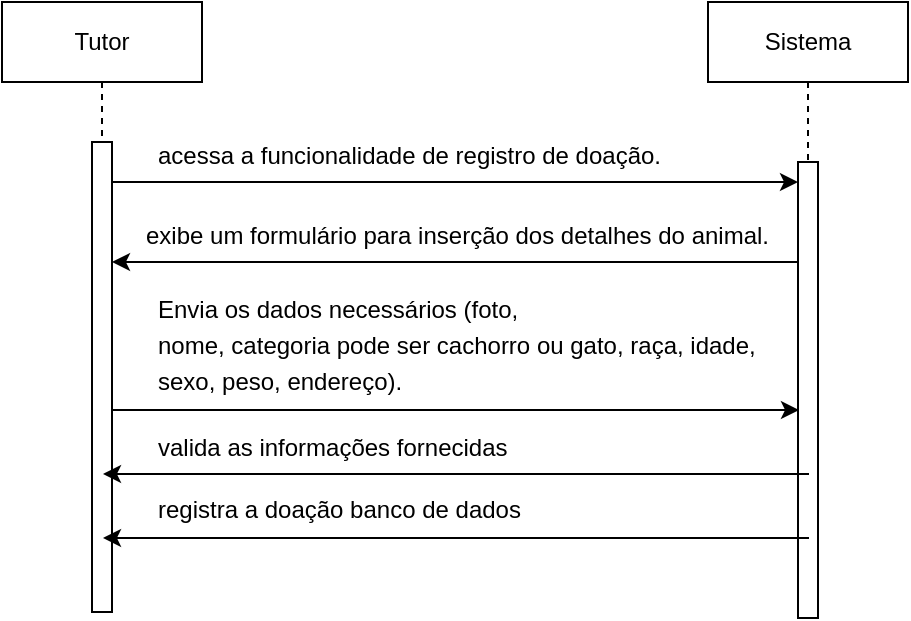 <mxfile version="24.8.2">
  <diagram name="Page-1" id="2YBvvXClWsGukQMizWep">
    <mxGraphModel dx="1120" dy="460" grid="0" gridSize="10" guides="1" tooltips="1" connect="1" arrows="1" fold="1" page="0" pageScale="1" pageWidth="850" pageHeight="1100" math="0" shadow="0">
      <root>
        <mxCell id="0" />
        <mxCell id="1" parent="0" />
        <mxCell id="CPR8kBzrSgz2_kOxYMQ9-1" value="Tutor" style="shape=umlLifeline;perimeter=lifelinePerimeter;whiteSpace=wrap;html=1;container=0;dropTarget=0;collapsible=0;recursiveResize=0;outlineConnect=0;portConstraint=eastwest;newEdgeStyle={&quot;edgeStyle&quot;:&quot;elbowEdgeStyle&quot;,&quot;elbow&quot;:&quot;vertical&quot;,&quot;curved&quot;:0,&quot;rounded&quot;:0};" parent="1" vertex="1">
          <mxGeometry x="40" y="40" width="100" height="305" as="geometry" />
        </mxCell>
        <mxCell id="CPR8kBzrSgz2_kOxYMQ9-2" value="" style="html=1;points=[];perimeter=orthogonalPerimeter;outlineConnect=0;targetShapes=umlLifeline;portConstraint=eastwest;newEdgeStyle={&quot;edgeStyle&quot;:&quot;elbowEdgeStyle&quot;,&quot;elbow&quot;:&quot;vertical&quot;,&quot;curved&quot;:0,&quot;rounded&quot;:0};" parent="CPR8kBzrSgz2_kOxYMQ9-1" vertex="1">
          <mxGeometry x="45" y="70" width="10" height="235" as="geometry" />
        </mxCell>
        <mxCell id="CPR8kBzrSgz2_kOxYMQ9-3" value="Sistema" style="shape=umlLifeline;perimeter=lifelinePerimeter;whiteSpace=wrap;html=1;container=0;dropTarget=0;collapsible=0;recursiveResize=0;outlineConnect=0;portConstraint=eastwest;newEdgeStyle={&quot;edgeStyle&quot;:&quot;elbowEdgeStyle&quot;,&quot;elbow&quot;:&quot;vertical&quot;,&quot;curved&quot;:0,&quot;rounded&quot;:0};" parent="1" vertex="1">
          <mxGeometry x="393" y="40" width="100" height="308" as="geometry" />
        </mxCell>
        <mxCell id="CPR8kBzrSgz2_kOxYMQ9-4" value="" style="html=1;points=[];perimeter=orthogonalPerimeter;outlineConnect=0;targetShapes=umlLifeline;portConstraint=eastwest;newEdgeStyle={&quot;edgeStyle&quot;:&quot;elbowEdgeStyle&quot;,&quot;elbow&quot;:&quot;vertical&quot;,&quot;curved&quot;:0,&quot;rounded&quot;:0};" parent="CPR8kBzrSgz2_kOxYMQ9-3" vertex="1">
          <mxGeometry x="45" y="80" width="10" height="228" as="geometry" />
        </mxCell>
        <mxCell id="CPR8kBzrSgz2_kOxYMQ9-5" value="" style="endArrow=classic;html=1;rounded=0;" parent="1" target="CPR8kBzrSgz2_kOxYMQ9-4" edge="1">
          <mxGeometry width="50" height="50" relative="1" as="geometry">
            <mxPoint x="95" y="130" as="sourcePoint" />
            <mxPoint x="325" y="130" as="targetPoint" />
          </mxGeometry>
        </mxCell>
        <mxCell id="CPR8kBzrSgz2_kOxYMQ9-6" value="&lt;div&gt;acessa a funcionalidade de registro de doação.&lt;/div&gt;&lt;div&gt;&lt;br&gt;&lt;/div&gt;" style="text;whiteSpace=wrap;html=1;" parent="1" vertex="1">
          <mxGeometry x="116" y="103" width="264" height="40" as="geometry" />
        </mxCell>
        <mxCell id="CPR8kBzrSgz2_kOxYMQ9-7" value="" style="endArrow=classic;html=1;rounded=0;" parent="1" source="CPR8kBzrSgz2_kOxYMQ9-4" edge="1">
          <mxGeometry width="50" height="50" relative="1" as="geometry">
            <mxPoint x="325" y="170" as="sourcePoint" />
            <mxPoint x="95" y="170" as="targetPoint" />
          </mxGeometry>
        </mxCell>
        <mxCell id="CPR8kBzrSgz2_kOxYMQ9-8" value="&lt;div&gt;exibe um formulário para inserção dos detalhes do animal.&lt;/div&gt;&lt;div&gt;&lt;br&gt;&lt;/div&gt;" style="text;whiteSpace=wrap;html=1;" parent="1" vertex="1">
          <mxGeometry x="110" y="143" width="339" height="40" as="geometry" />
        </mxCell>
        <mxCell id="CPR8kBzrSgz2_kOxYMQ9-9" value="" style="endArrow=classic;html=1;rounded=0;" parent="1" edge="1">
          <mxGeometry width="50" height="50" relative="1" as="geometry">
            <mxPoint x="95.5" y="244" as="sourcePoint" />
            <mxPoint x="438.5" y="244" as="targetPoint" />
            <Array as="points">
              <mxPoint x="250.5" y="244" />
            </Array>
          </mxGeometry>
        </mxCell>
        <mxCell id="CPR8kBzrSgz2_kOxYMQ9-10" value="&lt;div&gt;&lt;font style=&quot;font-size: 12px;&quot;&gt;Envia os dados necessários (&lt;span style=&quot;line-height: 150%;&quot;&gt;foto,&lt;br&gt;nome, categoria pode ser cachorro ou gato, raça, idade, sexo, peso, endereço&lt;/span&gt;).&lt;/font&gt;&lt;/div&gt;&lt;div&gt;&lt;br&gt;&lt;/div&gt;" style="text;whiteSpace=wrap;html=1;" parent="1" vertex="1">
          <mxGeometry x="116" y="178" width="302" height="40" as="geometry" />
        </mxCell>
        <mxCell id="SfwCl55DtzwpYPR1N8dc-4" value="valida as informações fornecidas" style="text;whiteSpace=wrap;" parent="1" vertex="1">
          <mxGeometry x="116" y="249" width="203" height="36" as="geometry" />
        </mxCell>
        <mxCell id="SfwCl55DtzwpYPR1N8dc-5" value="" style="endArrow=classic;html=1;rounded=0;" parent="1" edge="1">
          <mxGeometry width="50" height="50" relative="1" as="geometry">
            <mxPoint x="443.5" y="276" as="sourcePoint" />
            <mxPoint x="90.5" y="276" as="targetPoint" />
          </mxGeometry>
        </mxCell>
        <mxCell id="SfwCl55DtzwpYPR1N8dc-6" value="registra a doação banco de dados" style="text;whiteSpace=wrap;" parent="1" vertex="1">
          <mxGeometry x="116" y="280" width="209" height="36" as="geometry" />
        </mxCell>
        <mxCell id="SfwCl55DtzwpYPR1N8dc-7" value="" style="endArrow=classic;html=1;rounded=0;" parent="1" edge="1">
          <mxGeometry width="50" height="50" relative="1" as="geometry">
            <mxPoint x="443.5" y="308" as="sourcePoint" />
            <mxPoint x="90.5" y="308" as="targetPoint" />
          </mxGeometry>
        </mxCell>
      </root>
    </mxGraphModel>
  </diagram>
</mxfile>
